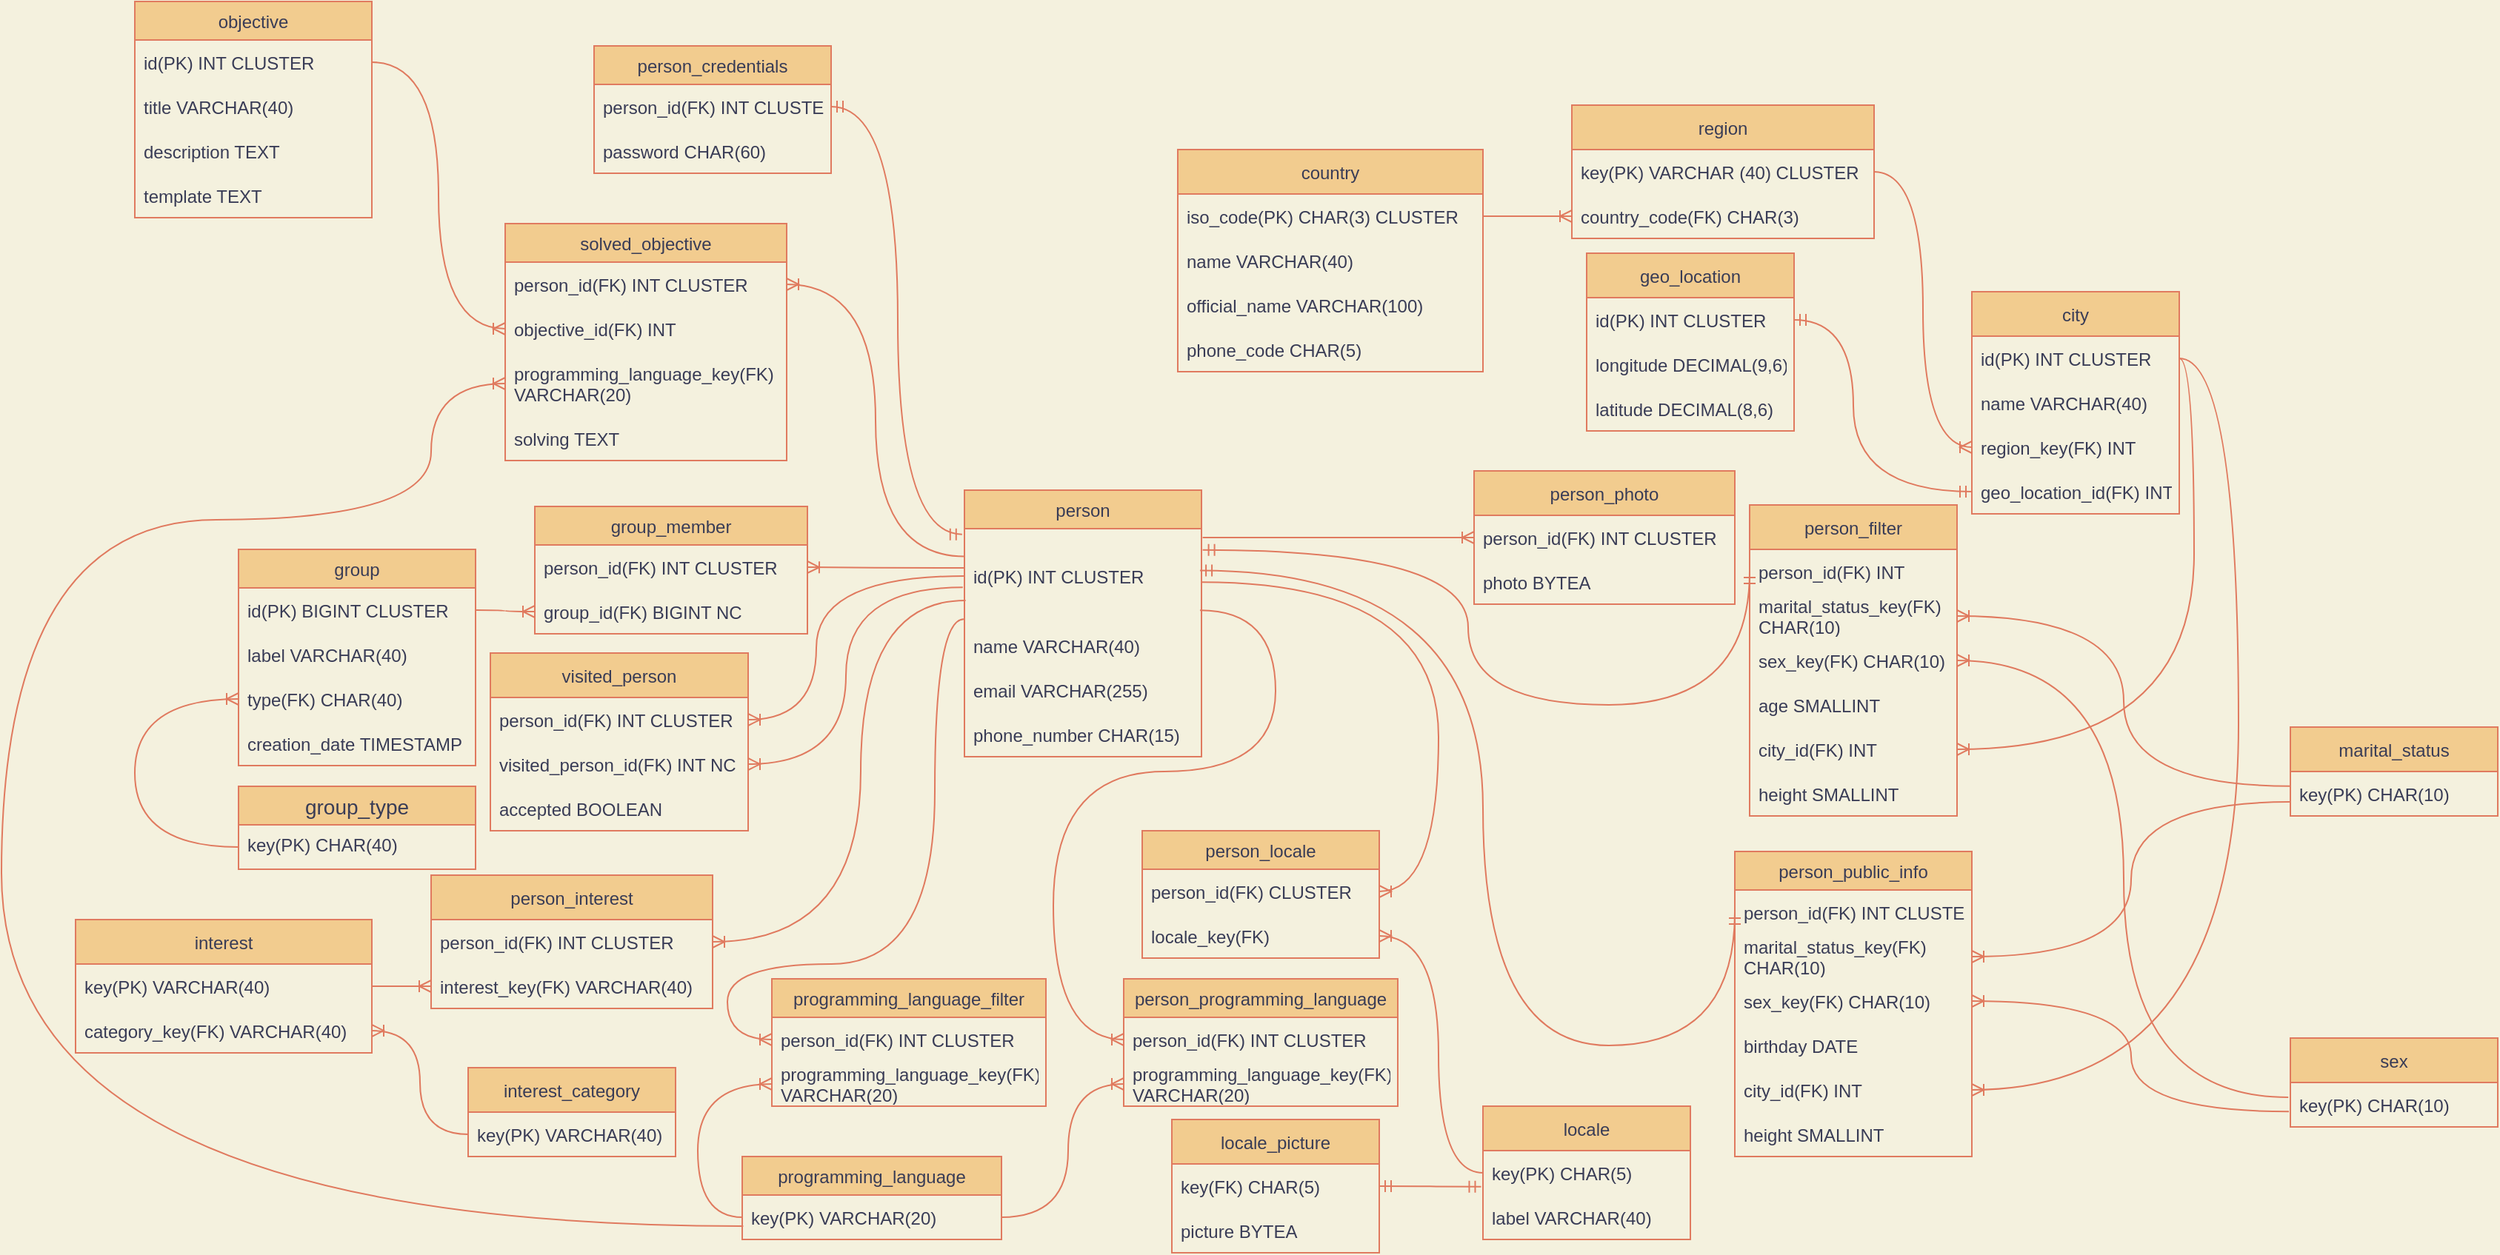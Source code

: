 <mxfile version="17.2.1" type="device"><diagram id="R2lEEEUBdFMjLlhIrx00" name="CodeMeet"><mxGraphModel dx="1420" dy="721" grid="1" gridSize="10" guides="1" tooltips="1" connect="1" arrows="1" fold="1" page="1" pageScale="1" pageWidth="850" pageHeight="1100" background="#F4F1DE" math="0" shadow="0" extFonts="Permanent Marker^https://fonts.googleapis.com/css?family=Permanent+Marker"><root><mxCell id="0"/><mxCell id="1" parent="0"/><mxCell id="4xh7_EohlMLO6EY-AFr1-23" value="person" style="swimlane;fontStyle=0;childLayout=stackLayout;horizontal=1;startSize=26;horizontalStack=0;resizeParent=1;resizeParentMax=0;resizeLast=0;collapsible=1;marginBottom=0;align=center;fontSize=12;shadow=0;fillColor=#F2CC8F;strokeColor=#E07A5F;fontColor=#393C56;verticalAlign=middle;" parent="1" vertex="1"><mxGeometry x="656" y="390" width="160" height="180" as="geometry"><mxRectangle x="530" y="390" width="70" height="26" as="alternateBounds"/></mxGeometry></mxCell><mxCell id="4xh7_EohlMLO6EY-AFr1-24" value="id(PK) INT CLUSTER" style="text;strokeColor=none;fillColor=none;spacingLeft=4;spacingRight=4;overflow=hidden;rotatable=0;points=[[0,0.5],[1,0.5]];portConstraint=eastwest;fontSize=12;shadow=0;fontColor=#393C56;verticalAlign=middle;align=left;" parent="4xh7_EohlMLO6EY-AFr1-23" vertex="1"><mxGeometry y="26" width="160" height="64" as="geometry"/></mxCell><mxCell id="4xh7_EohlMLO6EY-AFr1-25" value="name VARCHAR(40)" style="text;strokeColor=none;fillColor=none;spacingLeft=4;spacingRight=4;overflow=hidden;rotatable=0;points=[[0,0.5],[1,0.5]];portConstraint=eastwest;fontSize=12;shadow=0;fontColor=#393C56;verticalAlign=middle;align=left;" parent="4xh7_EohlMLO6EY-AFr1-23" vertex="1"><mxGeometry y="90" width="160" height="30" as="geometry"/></mxCell><mxCell id="4xh7_EohlMLO6EY-AFr1-26" value="email VARCHAR(255)" style="text;strokeColor=none;fillColor=none;spacingLeft=4;spacingRight=4;overflow=hidden;rotatable=0;points=[[0,0.5],[1,0.5]];portConstraint=eastwest;fontSize=12;shadow=0;fontColor=#393C56;verticalAlign=middle;align=left;" parent="4xh7_EohlMLO6EY-AFr1-23" vertex="1"><mxGeometry y="120" width="160" height="30" as="geometry"/></mxCell><mxCell id="ka1v4h3MFVgCE53smE56-1" value="phone_number CHAR(15)" style="text;strokeColor=none;fillColor=none;spacingLeft=4;spacingRight=4;overflow=hidden;rotatable=0;points=[[0,0.5],[1,0.5]];portConstraint=eastwest;fontSize=12;shadow=0;fontColor=#393C56;verticalAlign=middle;align=left;" parent="4xh7_EohlMLO6EY-AFr1-23" vertex="1"><mxGeometry y="150" width="160" height="30" as="geometry"/></mxCell><mxCell id="4xh7_EohlMLO6EY-AFr1-28" value="person_credentials" style="swimlane;fontStyle=0;childLayout=stackLayout;horizontal=1;startSize=26;horizontalStack=0;resizeParent=1;resizeParentMax=0;resizeLast=0;collapsible=1;marginBottom=0;align=center;fontSize=12;shadow=0;fillColor=#F2CC8F;strokeColor=#E07A5F;fontColor=#393C56;verticalAlign=middle;" parent="1" vertex="1"><mxGeometry x="406" y="90" width="160" height="86" as="geometry"/></mxCell><mxCell id="4xh7_EohlMLO6EY-AFr1-29" value="person_id(FK) INT CLUSTER" style="text;strokeColor=none;fillColor=none;spacingLeft=4;spacingRight=4;overflow=hidden;rotatable=0;points=[[0,0.5],[1,0.5]];portConstraint=eastwest;fontSize=12;shadow=0;fontColor=#393C56;verticalAlign=middle;align=left;" parent="4xh7_EohlMLO6EY-AFr1-28" vertex="1"><mxGeometry y="26" width="160" height="30" as="geometry"/></mxCell><mxCell id="4xh7_EohlMLO6EY-AFr1-31" value="password CHAR(60)" style="text;strokeColor=none;fillColor=none;spacingLeft=4;spacingRight=4;overflow=hidden;rotatable=0;points=[[0,0.5],[1,0.5]];portConstraint=eastwest;fontSize=12;shadow=0;fontColor=#393C56;verticalAlign=middle;align=left;" parent="4xh7_EohlMLO6EY-AFr1-28" vertex="1"><mxGeometry y="56" width="160" height="30" as="geometry"/></mxCell><mxCell id="4xh7_EohlMLO6EY-AFr1-32" value="person_public_info" style="swimlane;fontStyle=0;childLayout=stackLayout;horizontal=1;startSize=26;horizontalStack=0;resizeParent=1;resizeParentMax=0;resizeLast=0;collapsible=1;marginBottom=0;align=center;fontSize=12;shadow=0;fillColor=#F2CC8F;strokeColor=#E07A5F;fontColor=#393C56;verticalAlign=middle;" parent="1" vertex="1"><mxGeometry x="1176" y="634" width="160" height="206" as="geometry"/></mxCell><mxCell id="4xh7_EohlMLO6EY-AFr1-34" value="person_id(FK) INT CLUSTER" style="text;strokeColor=none;fillColor=none;spacingLeft=4;spacingRight=4;overflow=hidden;rotatable=0;points=[[0,0.5],[1,0.5]];portConstraint=eastwest;fontSize=12;shadow=0;fontColor=#393C56;verticalAlign=middle;align=left;" parent="4xh7_EohlMLO6EY-AFr1-32" vertex="1"><mxGeometry y="26" width="160" height="30" as="geometry"/></mxCell><mxCell id="n6MOMRmxAub1o_rvq133-51" value="marital_status_key(FK) &#10;CHAR(10)" style="text;strokeColor=none;fillColor=none;align=left;verticalAlign=middle;spacingLeft=4;spacingRight=4;overflow=hidden;points=[[0,0.5],[1,0.5]];portConstraint=eastwest;rotatable=0;fontColor=#393C56;" parent="4xh7_EohlMLO6EY-AFr1-32" vertex="1"><mxGeometry y="56" width="160" height="30" as="geometry"/></mxCell><mxCell id="n6MOMRmxAub1o_rvq133-48" value="sex_key(FK) CHAR(10)" style="text;strokeColor=none;fillColor=none;align=left;verticalAlign=middle;spacingLeft=4;spacingRight=4;overflow=hidden;points=[[0,0.5],[1,0.5]];portConstraint=eastwest;rotatable=0;fontColor=#393C56;" parent="4xh7_EohlMLO6EY-AFr1-32" vertex="1"><mxGeometry y="86" width="160" height="30" as="geometry"/></mxCell><mxCell id="n6MOMRmxAub1o_rvq133-47" value="birthday DATE" style="text;strokeColor=none;fillColor=none;align=left;verticalAlign=middle;spacingLeft=4;spacingRight=4;overflow=hidden;points=[[0,0.5],[1,0.5]];portConstraint=eastwest;rotatable=0;fontColor=#393C56;" parent="4xh7_EohlMLO6EY-AFr1-32" vertex="1"><mxGeometry y="116" width="160" height="30" as="geometry"/></mxCell><mxCell id="4xh7_EohlMLO6EY-AFr1-35" value="city_id(FK) INT" style="text;strokeColor=none;fillColor=none;spacingLeft=4;spacingRight=4;overflow=hidden;rotatable=0;points=[[0,0.5],[1,0.5]];portConstraint=eastwest;fontSize=12;shadow=0;fontColor=#393C56;verticalAlign=middle;align=left;" parent="4xh7_EohlMLO6EY-AFr1-32" vertex="1"><mxGeometry y="146" width="160" height="30" as="geometry"/></mxCell><mxCell id="n6MOMRmxAub1o_rvq133-49" value="height SMALLINT" style="text;strokeColor=none;fillColor=none;align=left;verticalAlign=middle;spacingLeft=4;spacingRight=4;overflow=hidden;points=[[0,0.5],[1,0.5]];portConstraint=eastwest;rotatable=0;fontColor=#393C56;" parent="4xh7_EohlMLO6EY-AFr1-32" vertex="1"><mxGeometry y="176" width="160" height="30" as="geometry"/></mxCell><mxCell id="4xh7_EohlMLO6EY-AFr1-36" value="objective" style="swimlane;fontStyle=0;childLayout=stackLayout;horizontal=1;startSize=26;horizontalStack=0;resizeParent=1;resizeParentMax=0;resizeLast=0;collapsible=1;marginBottom=0;align=center;fontSize=12;shadow=0;fillColor=#F2CC8F;strokeColor=#E07A5F;fontColor=#393C56;verticalAlign=middle;" parent="1" vertex="1"><mxGeometry x="96" y="60" width="160" height="146" as="geometry"/></mxCell><mxCell id="4xh7_EohlMLO6EY-AFr1-37" value="id(PK) INT CLUSTER" style="text;strokeColor=none;fillColor=none;spacingLeft=4;spacingRight=4;overflow=hidden;rotatable=0;points=[[0,0.5],[1,0.5]];portConstraint=eastwest;fontSize=12;shadow=0;fontColor=#393C56;verticalAlign=middle;align=left;" parent="4xh7_EohlMLO6EY-AFr1-36" vertex="1"><mxGeometry y="26" width="160" height="30" as="geometry"/></mxCell><mxCell id="4xh7_EohlMLO6EY-AFr1-44" value="title VARCHAR(40) " style="text;strokeColor=none;fillColor=none;spacingLeft=4;spacingRight=4;overflow=hidden;rotatable=0;points=[[0,0.5],[1,0.5]];portConstraint=eastwest;fontSize=12;shadow=0;fontColor=#393C56;verticalAlign=middle;align=left;" parent="4xh7_EohlMLO6EY-AFr1-36" vertex="1"><mxGeometry y="56" width="160" height="30" as="geometry"/></mxCell><mxCell id="4xh7_EohlMLO6EY-AFr1-38" value="description TEXT" style="text;strokeColor=none;fillColor=none;spacingLeft=4;spacingRight=4;overflow=hidden;rotatable=0;points=[[0,0.5],[1,0.5]];portConstraint=eastwest;fontSize=12;shadow=0;fontColor=#393C56;verticalAlign=middle;align=left;" parent="4xh7_EohlMLO6EY-AFr1-36" vertex="1"><mxGeometry y="86" width="160" height="30" as="geometry"/></mxCell><mxCell id="4xh7_EohlMLO6EY-AFr1-39" value="template TEXT" style="text;strokeColor=none;fillColor=none;spacingLeft=4;spacingRight=4;overflow=hidden;rotatable=0;points=[[0,0.5],[1,0.5]];portConstraint=eastwest;fontSize=12;shadow=0;fontColor=#393C56;verticalAlign=middle;align=left;" parent="4xh7_EohlMLO6EY-AFr1-36" vertex="1"><mxGeometry y="116" width="160" height="30" as="geometry"/></mxCell><mxCell id="4xh7_EohlMLO6EY-AFr1-40" value="solved_objective" style="swimlane;fontStyle=0;childLayout=stackLayout;horizontal=1;startSize=26;horizontalStack=0;resizeParent=1;resizeParentMax=0;resizeLast=0;collapsible=1;marginBottom=0;align=center;fontSize=12;shadow=0;fillColor=#F2CC8F;strokeColor=#E07A5F;fontColor=#393C56;verticalAlign=middle;" parent="1" vertex="1"><mxGeometry x="346" y="210" width="190" height="160" as="geometry"/></mxCell><mxCell id="4xh7_EohlMLO6EY-AFr1-41" value="person_id(FK) INT CLUSTER" style="text;strokeColor=none;fillColor=none;spacingLeft=4;spacingRight=4;overflow=hidden;rotatable=0;points=[[0,0.5],[1,0.5]];portConstraint=eastwest;fontSize=12;shadow=0;fontColor=#393C56;verticalAlign=middle;align=left;" parent="4xh7_EohlMLO6EY-AFr1-40" vertex="1"><mxGeometry y="26" width="190" height="30" as="geometry"/></mxCell><mxCell id="4xh7_EohlMLO6EY-AFr1-42" value="objective_id(FK) INT" style="text;strokeColor=none;fillColor=none;spacingLeft=4;spacingRight=4;overflow=hidden;rotatable=0;points=[[0,0.5],[1,0.5]];portConstraint=eastwest;fontSize=12;shadow=0;fontColor=#393C56;verticalAlign=middle;align=left;" parent="4xh7_EohlMLO6EY-AFr1-40" vertex="1"><mxGeometry y="56" width="190" height="30" as="geometry"/></mxCell><mxCell id="4xh7_EohlMLO6EY-AFr1-43" value="programming_language_key(FK) &#10;VARCHAR(20)" style="text;strokeColor=none;fillColor=none;spacingLeft=4;spacingRight=4;overflow=hidden;rotatable=0;points=[[0,0.5],[1,0.5]];portConstraint=eastwest;fontSize=12;shadow=0;fontColor=#393C56;verticalAlign=middle;align=left;" parent="4xh7_EohlMLO6EY-AFr1-40" vertex="1"><mxGeometry y="86" width="190" height="44" as="geometry"/></mxCell><mxCell id="QQQS9fy-rB0S4FQf3RcT-17" value="solving TEXT" style="text;strokeColor=none;fillColor=none;spacingLeft=4;spacingRight=4;overflow=hidden;rotatable=0;points=[[0,0.5],[1,0.5]];portConstraint=eastwest;fontSize=12;shadow=0;fontColor=#393C56;verticalAlign=middle;align=left;" parent="4xh7_EohlMLO6EY-AFr1-40" vertex="1"><mxGeometry y="130" width="190" height="30" as="geometry"/></mxCell><mxCell id="4xh7_EohlMLO6EY-AFr1-45" value="group" style="swimlane;fontStyle=0;childLayout=stackLayout;horizontal=1;startSize=26;horizontalStack=0;resizeParent=1;resizeParentMax=0;resizeLast=0;collapsible=1;marginBottom=0;align=center;fontSize=12;rounded=0;sketch=0;fontColor=#393C56;strokeColor=#E07A5F;fillColor=#F2CC8F;verticalAlign=middle;" parent="1" vertex="1"><mxGeometry x="166" y="430" width="160" height="146" as="geometry"/></mxCell><mxCell id="4xh7_EohlMLO6EY-AFr1-46" value="id(PK) BIGINT CLUSTER" style="text;strokeColor=none;fillColor=none;spacingLeft=4;spacingRight=4;overflow=hidden;rotatable=0;points=[[0,0.5],[1,0.5]];portConstraint=eastwest;fontSize=12;rounded=0;sketch=0;fontColor=#393C56;verticalAlign=middle;align=left;" parent="4xh7_EohlMLO6EY-AFr1-45" vertex="1"><mxGeometry y="26" width="160" height="30" as="geometry"/></mxCell><mxCell id="4xh7_EohlMLO6EY-AFr1-47" value="label VARCHAR(40)" style="text;strokeColor=none;fillColor=none;spacingLeft=4;spacingRight=4;overflow=hidden;rotatable=0;points=[[0,0.5],[1,0.5]];portConstraint=eastwest;fontSize=12;rounded=0;sketch=0;fontColor=#393C56;verticalAlign=middle;align=left;" parent="4xh7_EohlMLO6EY-AFr1-45" vertex="1"><mxGeometry y="56" width="160" height="30" as="geometry"/></mxCell><mxCell id="4xh7_EohlMLO6EY-AFr1-48" value="type(FK) CHAR(40)" style="text;strokeColor=none;fillColor=none;spacingLeft=4;spacingRight=4;overflow=hidden;rotatable=0;points=[[0,0.5],[1,0.5]];portConstraint=eastwest;fontSize=12;rounded=0;sketch=0;fontColor=#393C56;verticalAlign=middle;align=left;" parent="4xh7_EohlMLO6EY-AFr1-45" vertex="1"><mxGeometry y="86" width="160" height="30" as="geometry"/></mxCell><mxCell id="4xh7_EohlMLO6EY-AFr1-53" value="creation_date TIMESTAMP" style="text;strokeColor=none;fillColor=none;spacingLeft=4;spacingRight=4;overflow=hidden;rotatable=0;points=[[0,0.5],[1,0.5]];portConstraint=eastwest;fontSize=12;rounded=0;sketch=0;fontColor=#393C56;verticalAlign=middle;align=left;" parent="4xh7_EohlMLO6EY-AFr1-45" vertex="1"><mxGeometry y="116" width="160" height="30" as="geometry"/></mxCell><mxCell id="4xh7_EohlMLO6EY-AFr1-49" value="group_member" style="swimlane;fontStyle=0;childLayout=stackLayout;horizontal=1;startSize=26;horizontalStack=0;resizeParent=1;resizeParentMax=0;resizeLast=0;collapsible=1;marginBottom=0;align=center;fontSize=12;rounded=0;sketch=0;fontColor=#393C56;strokeColor=#E07A5F;fillColor=#F2CC8F;verticalAlign=middle;" parent="1" vertex="1"><mxGeometry x="366" y="401" width="184" height="86" as="geometry"><mxRectangle x="240" y="420" width="130" height="26" as="alternateBounds"/></mxGeometry></mxCell><mxCell id="4xh7_EohlMLO6EY-AFr1-50" value="person_id(FK) INT CLUSTER" style="text;strokeColor=none;fillColor=none;spacingLeft=4;spacingRight=4;overflow=hidden;rotatable=0;points=[[0,0.5],[1,0.5]];portConstraint=eastwest;fontSize=12;rounded=0;sketch=0;fontColor=#393C56;verticalAlign=middle;align=left;" parent="4xh7_EohlMLO6EY-AFr1-49" vertex="1"><mxGeometry y="26" width="184" height="30" as="geometry"/></mxCell><mxCell id="4xh7_EohlMLO6EY-AFr1-51" value="group_id(FK) BIGINT NC" style="text;strokeColor=none;fillColor=none;spacingLeft=4;spacingRight=4;overflow=hidden;rotatable=0;points=[[0,0.5],[1,0.5]];portConstraint=eastwest;fontSize=12;rounded=0;sketch=0;fontColor=#393C56;verticalAlign=middle;align=left;" parent="4xh7_EohlMLO6EY-AFr1-49" vertex="1"><mxGeometry y="56" width="184" height="30" as="geometry"/></mxCell><mxCell id="BiQTXuHnsPRAgEIChj7D-1" value="locale" style="swimlane;fontStyle=0;childLayout=stackLayout;horizontal=1;startSize=30;horizontalStack=0;resizeParent=1;resizeParentMax=0;resizeLast=0;collapsible=1;marginBottom=0;fillColor=#F2CC8F;strokeColor=#E07A5F;fontColor=#393C56;fontSize=12;verticalAlign=middle;align=center;" parent="1" vertex="1"><mxGeometry x="1006" y="806" width="140" height="90" as="geometry"/></mxCell><mxCell id="BiQTXuHnsPRAgEIChj7D-2" value="key(PK) CHAR(5)" style="text;strokeColor=none;fillColor=none;align=left;verticalAlign=middle;spacingLeft=4;spacingRight=4;overflow=hidden;points=[[0,0.5],[1,0.5]];portConstraint=eastwest;rotatable=0;fontColor=#393C56;fontSize=12;" parent="BiQTXuHnsPRAgEIChj7D-1" vertex="1"><mxGeometry y="30" width="140" height="30" as="geometry"/></mxCell><mxCell id="BiQTXuHnsPRAgEIChj7D-3" value="label VARCHAR(40)" style="text;strokeColor=none;fillColor=none;align=left;verticalAlign=middle;spacingLeft=4;spacingRight=4;overflow=hidden;points=[[0,0.5],[1,0.5]];portConstraint=eastwest;rotatable=0;fontColor=#393C56;fontSize=12;" parent="BiQTXuHnsPRAgEIChj7D-1" vertex="1"><mxGeometry y="60" width="140" height="30" as="geometry"/></mxCell><mxCell id="cmLk40WJiQjU1H5bzU73-1" value="country" style="swimlane;fontStyle=0;childLayout=stackLayout;horizontal=1;startSize=30;horizontalStack=0;resizeParent=1;resizeParentMax=0;resizeLast=0;collapsible=1;marginBottom=0;fillColor=#F2CC8F;strokeColor=#E07A5F;fontColor=#393C56;verticalAlign=middle;align=center;" parent="1" vertex="1"><mxGeometry x="800" y="160" width="206" height="150" as="geometry"/></mxCell><mxCell id="cmLk40WJiQjU1H5bzU73-2" value="iso_code(PK) CHAR(3) CLUSTER" style="text;strokeColor=none;fillColor=none;align=left;verticalAlign=middle;spacingLeft=4;spacingRight=4;overflow=hidden;points=[[0,0.5],[1,0.5]];portConstraint=eastwest;rotatable=0;fontColor=#393C56;" parent="cmLk40WJiQjU1H5bzU73-1" vertex="1"><mxGeometry y="30" width="206" height="30" as="geometry"/></mxCell><mxCell id="cmLk40WJiQjU1H5bzU73-3" value="name VARCHAR(40)" style="text;strokeColor=none;fillColor=none;align=left;verticalAlign=middle;spacingLeft=4;spacingRight=4;overflow=hidden;points=[[0,0.5],[1,0.5]];portConstraint=eastwest;rotatable=0;fontColor=#393C56;" parent="cmLk40WJiQjU1H5bzU73-1" vertex="1"><mxGeometry y="60" width="206" height="30" as="geometry"/></mxCell><mxCell id="cmLk40WJiQjU1H5bzU73-4" value="official_name VARCHAR(100)" style="text;strokeColor=none;fillColor=none;align=left;verticalAlign=middle;spacingLeft=4;spacingRight=4;overflow=hidden;points=[[0,0.5],[1,0.5]];portConstraint=eastwest;rotatable=0;fontColor=#393C56;" parent="cmLk40WJiQjU1H5bzU73-1" vertex="1"><mxGeometry y="90" width="206" height="30" as="geometry"/></mxCell><mxCell id="cmLk40WJiQjU1H5bzU73-7" value="phone_code CHAR(5)" style="text;strokeColor=none;fillColor=none;align=left;verticalAlign=middle;spacingLeft=4;spacingRight=4;overflow=hidden;points=[[0,0.5],[1,0.5]];portConstraint=eastwest;rotatable=0;rounded=0;sketch=0;fontColor=#393C56;" parent="cmLk40WJiQjU1H5bzU73-1" vertex="1"><mxGeometry y="120" width="206" height="30" as="geometry"/></mxCell><mxCell id="cmLk40WJiQjU1H5bzU73-9" value="city" style="swimlane;fontStyle=0;childLayout=stackLayout;horizontal=1;startSize=30;horizontalStack=0;resizeParent=1;resizeParentMax=0;resizeLast=0;collapsible=1;marginBottom=0;rounded=0;sketch=0;fontColor=#393C56;strokeColor=#E07A5F;fillColor=#F2CC8F;verticalAlign=middle;align=center;" parent="1" vertex="1"><mxGeometry x="1336" y="256" width="140" height="150" as="geometry"/></mxCell><mxCell id="cmLk40WJiQjU1H5bzU73-10" value="id(PK) INT CLUSTER" style="text;strokeColor=none;fillColor=none;align=left;verticalAlign=middle;spacingLeft=4;spacingRight=4;overflow=hidden;points=[[0,0.5],[1,0.5]];portConstraint=eastwest;rotatable=0;rounded=0;sketch=0;fontColor=#393C56;" parent="cmLk40WJiQjU1H5bzU73-9" vertex="1"><mxGeometry y="30" width="140" height="30" as="geometry"/></mxCell><mxCell id="cmLk40WJiQjU1H5bzU73-11" value="name VARCHAR(40)" style="text;strokeColor=none;fillColor=none;align=left;verticalAlign=middle;spacingLeft=4;spacingRight=4;overflow=hidden;points=[[0,0.5],[1,0.5]];portConstraint=eastwest;rotatable=0;rounded=0;sketch=0;fontColor=#393C56;" parent="cmLk40WJiQjU1H5bzU73-9" vertex="1"><mxGeometry y="60" width="140" height="30" as="geometry"/></mxCell><mxCell id="cmLk40WJiQjU1H5bzU73-12" value="region_key(FK) INT" style="text;strokeColor=none;fillColor=none;align=left;verticalAlign=middle;spacingLeft=4;spacingRight=4;overflow=hidden;points=[[0,0.5],[1,0.5]];portConstraint=eastwest;rotatable=0;rounded=0;sketch=0;fontColor=#393C56;" parent="cmLk40WJiQjU1H5bzU73-9" vertex="1"><mxGeometry y="90" width="140" height="30" as="geometry"/></mxCell><mxCell id="30Hj-o42f5D1I4hO3ERb-35" value="geo_location_id(FK) INT" style="text;strokeColor=none;fillColor=none;align=left;verticalAlign=middle;spacingLeft=4;spacingRight=4;overflow=hidden;points=[[0,0.5],[1,0.5]];portConstraint=eastwest;rotatable=0;rounded=0;sketch=0;fontColor=#393C56;" parent="cmLk40WJiQjU1H5bzU73-9" vertex="1"><mxGeometry y="120" width="140" height="30" as="geometry"/></mxCell><mxCell id="cmLk40WJiQjU1H5bzU73-13" value="geo_location" style="swimlane;fontStyle=0;childLayout=stackLayout;horizontal=1;startSize=30;horizontalStack=0;resizeParent=1;resizeParentMax=0;resizeLast=0;collapsible=1;marginBottom=0;rounded=0;sketch=0;fontColor=#393C56;strokeColor=#E07A5F;fillColor=#F2CC8F;verticalAlign=middle;align=center;" parent="1" vertex="1"><mxGeometry x="1076" y="230" width="140" height="120" as="geometry"/></mxCell><mxCell id="cmLk40WJiQjU1H5bzU73-14" value="id(PK) INT CLUSTER" style="text;strokeColor=none;fillColor=none;align=left;verticalAlign=middle;spacingLeft=4;spacingRight=4;overflow=hidden;points=[[0,0.5],[1,0.5]];portConstraint=eastwest;rotatable=0;rounded=0;sketch=0;fontColor=#393C56;" parent="cmLk40WJiQjU1H5bzU73-13" vertex="1"><mxGeometry y="30" width="140" height="30" as="geometry"/></mxCell><mxCell id="cmLk40WJiQjU1H5bzU73-15" value="longitude DECIMAL(9,6)" style="text;strokeColor=none;fillColor=none;align=left;verticalAlign=middle;spacingLeft=4;spacingRight=4;overflow=hidden;points=[[0,0.5],[1,0.5]];portConstraint=eastwest;rotatable=0;rounded=0;sketch=0;fontColor=#393C56;" parent="cmLk40WJiQjU1H5bzU73-13" vertex="1"><mxGeometry y="60" width="140" height="30" as="geometry"/></mxCell><mxCell id="30Hj-o42f5D1I4hO3ERb-34" value="latitude DECIMAL(8,6)   " style="text;strokeColor=none;fillColor=none;align=left;verticalAlign=middle;spacingLeft=4;spacingRight=4;overflow=hidden;points=[[0,0.5],[1,0.5]];portConstraint=eastwest;rotatable=0;rounded=0;sketch=0;fontColor=#393C56;" parent="cmLk40WJiQjU1H5bzU73-13" vertex="1"><mxGeometry y="90" width="140" height="30" as="geometry"/></mxCell><mxCell id="cmLk40WJiQjU1H5bzU73-17" value="region" style="swimlane;fontStyle=0;childLayout=stackLayout;horizontal=1;startSize=30;horizontalStack=0;resizeParent=1;resizeParentMax=0;resizeLast=0;collapsible=1;marginBottom=0;rounded=0;sketch=0;fontColor=#393C56;strokeColor=#E07A5F;fillColor=#F2CC8F;verticalAlign=middle;align=center;" parent="1" vertex="1"><mxGeometry x="1066" y="130" width="204" height="90" as="geometry"/></mxCell><mxCell id="cmLk40WJiQjU1H5bzU73-18" value="key(PK) VARCHAR (40) CLUSTER" style="text;strokeColor=none;fillColor=none;align=left;verticalAlign=middle;spacingLeft=4;spacingRight=4;overflow=hidden;points=[[0,0.5],[1,0.5]];portConstraint=eastwest;rotatable=0;rounded=0;sketch=0;fontColor=#393C56;" parent="cmLk40WJiQjU1H5bzU73-17" vertex="1"><mxGeometry y="30" width="204" height="30" as="geometry"/></mxCell><mxCell id="cmLk40WJiQjU1H5bzU73-19" value="country_code(FK) CHAR(3)" style="text;strokeColor=none;fillColor=none;align=left;verticalAlign=middle;spacingLeft=4;spacingRight=4;overflow=hidden;points=[[0,0.5],[1,0.5]];portConstraint=eastwest;rotatable=0;rounded=0;sketch=0;fontColor=#393C56;" parent="cmLk40WJiQjU1H5bzU73-17" vertex="1"><mxGeometry y="60" width="204" height="30" as="geometry"/></mxCell><mxCell id="n6MOMRmxAub1o_rvq133-1" value="person_filter" style="swimlane;fontStyle=0;childLayout=stackLayout;horizontal=1;startSize=30;horizontalStack=0;resizeParent=1;resizeParentMax=0;resizeLast=0;collapsible=1;marginBottom=0;fillColor=#F2CC8F;strokeColor=#E07A5F;fontColor=#393C56;verticalAlign=middle;align=center;" parent="1" vertex="1"><mxGeometry x="1186" y="400" width="140" height="210" as="geometry"/></mxCell><mxCell id="n6MOMRmxAub1o_rvq133-2" value="person_id(FK) INT" style="text;strokeColor=none;fillColor=none;align=left;verticalAlign=middle;spacingLeft=4;spacingRight=4;overflow=hidden;points=[[0,0.5],[1,0.5]];portConstraint=eastwest;rotatable=0;fontColor=#393C56;" parent="n6MOMRmxAub1o_rvq133-1" vertex="1"><mxGeometry y="30" width="140" height="30" as="geometry"/></mxCell><mxCell id="n6MOMRmxAub1o_rvq133-10" value="marital_status_key(FK)&#10;CHAR(10)" style="text;strokeColor=none;fillColor=none;align=left;verticalAlign=middle;spacingLeft=4;spacingRight=4;overflow=hidden;points=[[0,0.5],[1,0.5]];portConstraint=eastwest;rotatable=0;fontColor=#393C56;" parent="n6MOMRmxAub1o_rvq133-1" vertex="1"><mxGeometry y="60" width="140" height="30" as="geometry"/></mxCell><mxCell id="n6MOMRmxAub1o_rvq133-4" value="sex_key(FK) CHAR(10)" style="text;strokeColor=none;fillColor=none;align=left;verticalAlign=middle;spacingLeft=4;spacingRight=4;overflow=hidden;points=[[0,0.5],[1,0.5]];portConstraint=eastwest;rotatable=0;fontColor=#393C56;" parent="n6MOMRmxAub1o_rvq133-1" vertex="1"><mxGeometry y="90" width="140" height="30" as="geometry"/></mxCell><mxCell id="n6MOMRmxAub1o_rvq133-19" value="age SMALLINT" style="text;strokeColor=none;fillColor=none;align=left;verticalAlign=middle;spacingLeft=4;spacingRight=4;overflow=hidden;points=[[0,0.5],[1,0.5]];portConstraint=eastwest;rotatable=0;fontColor=#393C56;" parent="n6MOMRmxAub1o_rvq133-1" vertex="1"><mxGeometry y="120" width="140" height="30" as="geometry"/></mxCell><mxCell id="n6MOMRmxAub1o_rvq133-3" value="city_id(FK) INT" style="text;strokeColor=none;fillColor=none;align=left;verticalAlign=middle;spacingLeft=4;spacingRight=4;overflow=hidden;points=[[0,0.5],[1,0.5]];portConstraint=eastwest;rotatable=0;fontColor=#393C56;" parent="n6MOMRmxAub1o_rvq133-1" vertex="1"><mxGeometry y="150" width="140" height="30" as="geometry"/></mxCell><mxCell id="n6MOMRmxAub1o_rvq133-5" value="height SMALLINT" style="text;strokeColor=none;fillColor=none;align=left;verticalAlign=middle;spacingLeft=4;spacingRight=4;overflow=hidden;points=[[0,0.5],[1,0.5]];portConstraint=eastwest;rotatable=0;fontColor=#393C56;" parent="n6MOMRmxAub1o_rvq133-1" vertex="1"><mxGeometry y="180" width="140" height="30" as="geometry"/></mxCell><mxCell id="n6MOMRmxAub1o_rvq133-15" value="marital_status" style="swimlane;fontStyle=0;childLayout=stackLayout;horizontal=1;startSize=30;horizontalStack=0;resizeParent=1;resizeParentMax=0;resizeLast=0;collapsible=1;marginBottom=0;rounded=0;sketch=0;fontColor=#393C56;strokeColor=#E07A5F;fillColor=#F2CC8F;verticalAlign=middle;align=center;" parent="1" vertex="1"><mxGeometry x="1551" y="550" width="140" height="60" as="geometry"/></mxCell><mxCell id="n6MOMRmxAub1o_rvq133-16" value="key(PK) CHAR(10)" style="text;strokeColor=none;fillColor=none;align=left;verticalAlign=middle;spacingLeft=4;spacingRight=4;overflow=hidden;points=[[0,0.5],[1,0.5]];portConstraint=eastwest;rotatable=0;rounded=0;sketch=0;fontColor=#393C56;" parent="n6MOMRmxAub1o_rvq133-15" vertex="1"><mxGeometry y="30" width="140" height="30" as="geometry"/></mxCell><mxCell id="n6MOMRmxAub1o_rvq133-21" value="sex" style="swimlane;fontStyle=0;childLayout=stackLayout;horizontal=1;startSize=30;horizontalStack=0;resizeParent=1;resizeParentMax=0;resizeLast=0;collapsible=1;marginBottom=0;rounded=0;sketch=0;fontColor=#393C56;strokeColor=#E07A5F;fillColor=#F2CC8F;verticalAlign=middle;align=center;" parent="1" vertex="1"><mxGeometry x="1551" y="760" width="140" height="60" as="geometry"/></mxCell><mxCell id="n6MOMRmxAub1o_rvq133-22" value="key(PK) CHAR(10)" style="text;strokeColor=none;fillColor=none;align=left;verticalAlign=middle;spacingLeft=4;spacingRight=4;overflow=hidden;points=[[0,0.5],[1,0.5]];portConstraint=eastwest;rotatable=0;rounded=0;sketch=0;fontColor=#393C56;" parent="n6MOMRmxAub1o_rvq133-21" vertex="1"><mxGeometry y="30" width="140" height="30" as="geometry"/></mxCell><mxCell id="n6MOMRmxAub1o_rvq133-25" value="interest" style="swimlane;fontStyle=0;childLayout=stackLayout;horizontal=1;startSize=30;horizontalStack=0;resizeParent=1;resizeParentMax=0;resizeLast=0;collapsible=1;marginBottom=0;rounded=0;sketch=0;fontColor=#393C56;strokeColor=#E07A5F;fillColor=#F2CC8F;verticalAlign=middle;align=center;" parent="1" vertex="1"><mxGeometry x="56" y="680" width="200" height="90" as="geometry"/></mxCell><mxCell id="n6MOMRmxAub1o_rvq133-26" value="key(PK) VARCHAR(40)" style="text;strokeColor=none;fillColor=none;align=left;verticalAlign=middle;spacingLeft=4;spacingRight=4;overflow=hidden;points=[[0,0.5],[1,0.5]];portConstraint=eastwest;rotatable=0;rounded=0;sketch=0;fontColor=#393C56;" parent="n6MOMRmxAub1o_rvq133-25" vertex="1"><mxGeometry y="30" width="200" height="30" as="geometry"/></mxCell><mxCell id="n6MOMRmxAub1o_rvq133-28" value="category_key(FK) VARCHAR(40)" style="text;strokeColor=none;fillColor=none;align=left;verticalAlign=middle;spacingLeft=4;spacingRight=4;overflow=hidden;points=[[0,0.5],[1,0.5]];portConstraint=eastwest;rotatable=0;rounded=0;sketch=0;fontColor=#393C56;" parent="n6MOMRmxAub1o_rvq133-25" vertex="1"><mxGeometry y="60" width="200" height="30" as="geometry"/></mxCell><mxCell id="n6MOMRmxAub1o_rvq133-29" value="interest_category" style="swimlane;fontStyle=0;childLayout=stackLayout;horizontal=1;startSize=30;horizontalStack=0;resizeParent=1;resizeParentMax=0;resizeLast=0;collapsible=1;marginBottom=0;rounded=0;sketch=0;fontColor=#393C56;strokeColor=#E07A5F;fillColor=#F2CC8F;verticalAlign=middle;align=center;" parent="1" vertex="1"><mxGeometry x="321" y="780" width="140" height="60" as="geometry"/></mxCell><mxCell id="n6MOMRmxAub1o_rvq133-30" value="key(PK) VARCHAR(40)" style="text;strokeColor=none;fillColor=none;align=left;verticalAlign=middle;spacingLeft=4;spacingRight=4;overflow=hidden;points=[[0,0.5],[1,0.5]];portConstraint=eastwest;rotatable=0;rounded=0;sketch=0;fontColor=#393C56;" parent="n6MOMRmxAub1o_rvq133-29" vertex="1"><mxGeometry y="30" width="140" height="30" as="geometry"/></mxCell><mxCell id="n6MOMRmxAub1o_rvq133-33" value="person_interest" style="swimlane;fontStyle=0;childLayout=stackLayout;horizontal=1;startSize=30;horizontalStack=0;resizeParent=1;resizeParentMax=0;resizeLast=0;collapsible=1;marginBottom=0;rounded=0;sketch=0;fontColor=#393C56;strokeColor=#E07A5F;fillColor=#F2CC8F;verticalAlign=middle;align=center;" parent="1" vertex="1"><mxGeometry x="296" y="650" width="190" height="90" as="geometry"/></mxCell><mxCell id="n6MOMRmxAub1o_rvq133-34" value="person_id(FK) INT CLUSTER" style="text;strokeColor=none;fillColor=none;align=left;verticalAlign=middle;spacingLeft=4;spacingRight=4;overflow=hidden;points=[[0,0.5],[1,0.5]];portConstraint=eastwest;rotatable=0;rounded=0;sketch=0;fontColor=#393C56;" parent="n6MOMRmxAub1o_rvq133-33" vertex="1"><mxGeometry y="30" width="190" height="30" as="geometry"/></mxCell><mxCell id="n6MOMRmxAub1o_rvq133-35" value="interest_key(FK) VARCHAR(40)" style="text;strokeColor=none;fillColor=none;align=left;verticalAlign=middle;spacingLeft=4;spacingRight=4;overflow=hidden;points=[[0,0.5],[1,0.5]];portConstraint=eastwest;rotatable=0;rounded=0;sketch=0;fontColor=#393C56;" parent="n6MOMRmxAub1o_rvq133-33" vertex="1"><mxGeometry y="60" width="190" height="30" as="geometry"/></mxCell><mxCell id="n6MOMRmxAub1o_rvq133-37" value="visited_person" style="swimlane;fontStyle=0;childLayout=stackLayout;horizontal=1;startSize=30;horizontalStack=0;resizeParent=1;resizeParentMax=0;resizeLast=0;collapsible=1;marginBottom=0;rounded=0;sketch=0;fontColor=#393C56;strokeColor=#E07A5F;fillColor=#F2CC8F;verticalAlign=middle;align=center;" parent="1" vertex="1"><mxGeometry x="336" y="500" width="174" height="120" as="geometry"/></mxCell><mxCell id="n6MOMRmxAub1o_rvq133-38" value="person_id(FK) INT CLUSTER" style="text;strokeColor=none;fillColor=none;align=left;verticalAlign=middle;spacingLeft=4;spacingRight=4;overflow=hidden;points=[[0,0.5],[1,0.5]];portConstraint=eastwest;rotatable=0;rounded=0;sketch=0;fontColor=#393C56;" parent="n6MOMRmxAub1o_rvq133-37" vertex="1"><mxGeometry y="30" width="174" height="30" as="geometry"/></mxCell><mxCell id="n6MOMRmxAub1o_rvq133-39" value="visited_person_id(FK) INT NC" style="text;strokeColor=none;fillColor=none;align=left;verticalAlign=middle;spacingLeft=4;spacingRight=4;overflow=hidden;points=[[0,0.5],[1,0.5]];portConstraint=eastwest;rotatable=0;rounded=0;sketch=0;fontColor=#393C56;" parent="n6MOMRmxAub1o_rvq133-37" vertex="1"><mxGeometry y="60" width="174" height="30" as="geometry"/></mxCell><mxCell id="n6MOMRmxAub1o_rvq133-41" value="accepted BOOLEAN" style="text;strokeColor=none;fillColor=none;align=left;verticalAlign=middle;spacingLeft=4;spacingRight=4;overflow=hidden;points=[[0,0.5],[1,0.5]];portConstraint=eastwest;rotatable=0;rounded=0;sketch=0;fontColor=#393C56;" parent="n6MOMRmxAub1o_rvq133-37" vertex="1"><mxGeometry y="90" width="174" height="30" as="geometry"/></mxCell><mxCell id="n6MOMRmxAub1o_rvq133-43" value="person_photo" style="swimlane;fontStyle=0;childLayout=stackLayout;horizontal=1;startSize=30;horizontalStack=0;resizeParent=1;resizeParentMax=0;resizeLast=0;collapsible=1;marginBottom=0;rounded=0;sketch=0;fontColor=#393C56;strokeColor=#E07A5F;fillColor=#F2CC8F;verticalAlign=middle;align=center;" parent="1" vertex="1"><mxGeometry x="1000" y="377" width="176" height="90" as="geometry"/></mxCell><mxCell id="n6MOMRmxAub1o_rvq133-45" value="person_id(FK) INT CLUSTER" style="text;strokeColor=none;fillColor=none;align=left;verticalAlign=middle;spacingLeft=4;spacingRight=4;overflow=hidden;points=[[0,0.5],[1,0.5]];portConstraint=eastwest;rotatable=0;rounded=0;sketch=0;fontColor=#393C56;" parent="n6MOMRmxAub1o_rvq133-43" vertex="1"><mxGeometry y="30" width="176" height="30" as="geometry"/></mxCell><mxCell id="n6MOMRmxAub1o_rvq133-46" value="photo BYTEA" style="text;strokeColor=none;fillColor=none;align=left;verticalAlign=middle;spacingLeft=4;spacingRight=4;overflow=hidden;points=[[0,0.5],[1,0.5]];portConstraint=eastwest;rotatable=0;rounded=0;sketch=0;fontColor=#393C56;" parent="n6MOMRmxAub1o_rvq133-43" vertex="1"><mxGeometry y="60" width="176" height="30" as="geometry"/></mxCell><mxCell id="30Hj-o42f5D1I4hO3ERb-2" value="" style="fontSize=12;html=1;endArrow=ERmandOne;startArrow=ERmandOne;rounded=0;entryX=-0.01;entryY=0.06;entryDx=0;entryDy=0;exitX=1;exitY=0.5;exitDx=0;exitDy=0;labelBackgroundColor=#F4F1DE;strokeColor=#E07A5F;fontColor=#393C56;entryPerimeter=0;verticalAlign=middle;align=left;edgeStyle=orthogonalEdgeStyle;curved=1;" parent="1" source="4xh7_EohlMLO6EY-AFr1-29" target="4xh7_EohlMLO6EY-AFr1-24" edge="1"><mxGeometry width="100" height="100" relative="1" as="geometry"><mxPoint x="486" y="350" as="sourcePoint"/><mxPoint x="586" y="250" as="targetPoint"/></mxGeometry></mxCell><mxCell id="30Hj-o42f5D1I4hO3ERb-5" value="" style="fontSize=12;html=1;endArrow=ERoneToMany;rounded=0;exitX=1;exitY=0.5;exitDx=0;exitDy=0;entryX=0;entryY=0.5;entryDx=0;entryDy=0;labelBackgroundColor=#F4F1DE;strokeColor=#E07A5F;fontColor=#393C56;endFill=0;verticalAlign=middle;align=left;edgeStyle=orthogonalEdgeStyle;curved=1;" parent="1" source="4xh7_EohlMLO6EY-AFr1-37" target="4xh7_EohlMLO6EY-AFr1-42" edge="1"><mxGeometry width="100" height="100" relative="1" as="geometry"><mxPoint x="486" y="310" as="sourcePoint"/><mxPoint x="586" y="210" as="targetPoint"/></mxGeometry></mxCell><mxCell id="30Hj-o42f5D1I4hO3ERb-6" value="" style="fontSize=12;html=1;endArrow=ERoneToMany;rounded=0;exitX=0;exitY=0.5;exitDx=0;exitDy=0;entryX=1;entryY=0.5;entryDx=0;entryDy=0;labelBackgroundColor=#F4F1DE;strokeColor=#E07A5F;fontColor=#393C56;verticalAlign=middle;align=left;edgeStyle=orthogonalEdgeStyle;curved=1;" parent="1" source="n6MOMRmxAub1o_rvq133-30" target="n6MOMRmxAub1o_rvq133-28" edge="1"><mxGeometry width="100" height="100" relative="1" as="geometry"><mxPoint x="486" y="810" as="sourcePoint"/><mxPoint x="586" y="710" as="targetPoint"/></mxGeometry></mxCell><mxCell id="30Hj-o42f5D1I4hO3ERb-7" value="" style="fontSize=12;html=1;endArrow=ERoneToMany;rounded=0;entryX=0;entryY=0.5;entryDx=0;entryDy=0;exitX=1;exitY=0.5;exitDx=0;exitDy=0;labelBackgroundColor=#F4F1DE;strokeColor=#E07A5F;fontColor=#393C56;verticalAlign=middle;align=left;edgeStyle=orthogonalEdgeStyle;curved=1;" parent="1" source="cmLk40WJiQjU1H5bzU73-2" target="cmLk40WJiQjU1H5bzU73-19" edge="1"><mxGeometry width="100" height="100" relative="1" as="geometry"><mxPoint x="1166" y="291" as="sourcePoint"/><mxPoint x="856" y="260" as="targetPoint"/></mxGeometry></mxCell><mxCell id="30Hj-o42f5D1I4hO3ERb-8" value="" style="fontSize=12;html=1;endArrow=ERoneToMany;rounded=0;exitX=1;exitY=0.5;exitDx=0;exitDy=0;entryX=0;entryY=0.5;entryDx=0;entryDy=0;labelBackgroundColor=#F4F1DE;strokeColor=#E07A5F;fontColor=#393C56;verticalAlign=middle;align=left;edgeStyle=orthogonalEdgeStyle;curved=1;" parent="1" source="cmLk40WJiQjU1H5bzU73-18" target="cmLk40WJiQjU1H5bzU73-12" edge="1"><mxGeometry width="100" height="100" relative="1" as="geometry"><mxPoint x="756" y="360" as="sourcePoint"/><mxPoint x="856" y="260" as="targetPoint"/></mxGeometry></mxCell><mxCell id="30Hj-o42f5D1I4hO3ERb-10" value="" style="fontSize=12;html=1;endArrow=ERoneToMany;rounded=0;entryX=1;entryY=0.5;entryDx=0;entryDy=0;exitX=1;exitY=0.5;exitDx=0;exitDy=0;noJump=0;metaEdit=0;jumpStyle=none;labelBackgroundColor=#F4F1DE;strokeColor=#E07A5F;fontColor=#393C56;verticalAlign=middle;align=left;edgeStyle=orthogonalEdgeStyle;curved=1;" parent="1" source="cmLk40WJiQjU1H5bzU73-10" target="n6MOMRmxAub1o_rvq133-3" edge="1"><mxGeometry width="100" height="100" relative="1" as="geometry"><mxPoint x="1866" y="340" as="sourcePoint"/><mxPoint x="1766" y="440" as="targetPoint"/></mxGeometry></mxCell><mxCell id="30Hj-o42f5D1I4hO3ERb-12" value="person_locale" style="swimlane;fontStyle=0;childLayout=stackLayout;horizontal=1;startSize=26;horizontalStack=0;resizeParent=1;resizeParentMax=0;resizeLast=0;collapsible=1;marginBottom=0;align=center;fontSize=12;fillColor=#F2CC8F;strokeColor=#E07A5F;fontColor=#393C56;verticalAlign=middle;" parent="1" vertex="1"><mxGeometry x="776" y="620" width="160" height="86" as="geometry"/></mxCell><mxCell id="30Hj-o42f5D1I4hO3ERb-13" value="person_id(FK) CLUSTER" style="text;strokeColor=none;fillColor=none;spacingLeft=4;spacingRight=4;overflow=hidden;rotatable=0;points=[[0,0.5],[1,0.5]];portConstraint=eastwest;fontSize=12;fontColor=#393C56;verticalAlign=middle;align=left;" parent="30Hj-o42f5D1I4hO3ERb-12" vertex="1"><mxGeometry y="26" width="160" height="30" as="geometry"/></mxCell><mxCell id="30Hj-o42f5D1I4hO3ERb-14" value="locale_key(FK)" style="text;strokeColor=none;fillColor=none;spacingLeft=4;spacingRight=4;overflow=hidden;rotatable=0;points=[[0,0.5],[1,0.5]];portConstraint=eastwest;fontSize=12;fontColor=#393C56;verticalAlign=middle;align=left;" parent="30Hj-o42f5D1I4hO3ERb-12" vertex="1"><mxGeometry y="56" width="160" height="30" as="geometry"/></mxCell><mxCell id="30Hj-o42f5D1I4hO3ERb-16" value="" style="fontSize=12;html=1;endArrow=ERoneToMany;rounded=0;sketch=0;fontColor=#393C56;strokeColor=#E07A5F;fillColor=#F2CC8F;exitX=1;exitY=0.5;exitDx=0;exitDy=0;entryX=1;entryY=0.5;entryDx=0;entryDy=0;verticalAlign=middle;align=left;edgeStyle=orthogonalEdgeStyle;curved=1;labelBackgroundColor=#F4F1DE;" parent="1" source="cmLk40WJiQjU1H5bzU73-10" target="4xh7_EohlMLO6EY-AFr1-35" edge="1"><mxGeometry width="100" height="100" relative="1" as="geometry"><mxPoint x="1176" y="500" as="sourcePoint"/><mxPoint x="1396" y="590" as="targetPoint"/><Array as="points"><mxPoint x="1516" y="301"/><mxPoint x="1516" y="795"/></Array></mxGeometry></mxCell><mxCell id="30Hj-o42f5D1I4hO3ERb-17" value="" style="fontSize=12;html=1;endArrow=ERoneToMany;rounded=0;sketch=0;fontColor=#393C56;strokeColor=#E07A5F;fillColor=#F2CC8F;exitX=1.005;exitY=0.094;exitDx=0;exitDy=0;entryX=0;entryY=0.5;entryDx=0;entryDy=0;exitPerimeter=0;verticalAlign=middle;align=left;edgeStyle=orthogonalEdgeStyle;curved=1;labelBackgroundColor=#F4F1DE;" parent="1" source="4xh7_EohlMLO6EY-AFr1-24" target="n6MOMRmxAub1o_rvq133-45" edge="1"><mxGeometry width="100" height="100" relative="1" as="geometry"><mxPoint x="566" y="390" as="sourcePoint"/><mxPoint x="666" y="290" as="targetPoint"/></mxGeometry></mxCell><mxCell id="30Hj-o42f5D1I4hO3ERb-20" value="" style="fontSize=12;html=1;endArrow=ERoneToMany;rounded=0;sketch=0;fontColor=#393C56;strokeColor=#E07A5F;fillColor=#F2CC8F;entryX=1;entryY=0.5;entryDx=0;entryDy=0;exitX=0.005;exitY=0.757;exitDx=0;exitDy=0;exitPerimeter=0;verticalAlign=middle;align=left;edgeStyle=orthogonalEdgeStyle;curved=1;labelBackgroundColor=#F4F1DE;" parent="1" source="4xh7_EohlMLO6EY-AFr1-24" target="n6MOMRmxAub1o_rvq133-34" edge="1"><mxGeometry width="100" height="100" relative="1" as="geometry"><mxPoint x="606" y="640" as="sourcePoint"/><mxPoint x="706" y="540" as="targetPoint"/><Array as="points"><mxPoint x="586" y="464"/><mxPoint x="586" y="695"/></Array></mxGeometry></mxCell><mxCell id="30Hj-o42f5D1I4hO3ERb-21" value="" style="fontSize=12;html=1;endArrow=ERoneToMany;rounded=0;sketch=0;fontColor=#393C56;strokeColor=#E07A5F;fillColor=#F2CC8F;entryX=1;entryY=0.5;entryDx=0;entryDy=0;exitX=1.001;exitY=0.564;exitDx=0;exitDy=0;exitPerimeter=0;verticalAlign=middle;align=left;edgeStyle=orthogonalEdgeStyle;curved=1;labelBackgroundColor=#F4F1DE;" parent="1" source="4xh7_EohlMLO6EY-AFr1-24" target="30Hj-o42f5D1I4hO3ERb-13" edge="1"><mxGeometry width="100" height="100" relative="1" as="geometry"><mxPoint x="606" y="640" as="sourcePoint"/><mxPoint x="706" y="540" as="targetPoint"/><Array as="points"><mxPoint x="976" y="452"/><mxPoint x="976" y="661"/></Array></mxGeometry></mxCell><mxCell id="30Hj-o42f5D1I4hO3ERb-22" value="" style="fontSize=12;html=1;endArrow=ERoneToMany;rounded=0;sketch=0;fontColor=#393C56;strokeColor=#E07A5F;fillColor=#F2CC8F;exitX=0;exitY=0.5;exitDx=0;exitDy=0;entryX=1;entryY=0.5;entryDx=0;entryDy=0;verticalAlign=middle;align=left;edgeStyle=orthogonalEdgeStyle;curved=1;labelBackgroundColor=#F4F1DE;" parent="1" source="BiQTXuHnsPRAgEIChj7D-2" target="30Hj-o42f5D1I4hO3ERb-14" edge="1"><mxGeometry width="100" height="100" relative="1" as="geometry"><mxPoint x="606" y="640" as="sourcePoint"/><mxPoint x="706" y="540" as="targetPoint"/><Array as="points"><mxPoint x="976" y="851"/><mxPoint x="976" y="691"/></Array></mxGeometry></mxCell><mxCell id="30Hj-o42f5D1I4hO3ERb-23" value="" style="fontSize=12;html=1;endArrow=ERmandOne;startArrow=ERmandOne;rounded=0;sketch=0;fontColor=#393C56;strokeColor=#E07A5F;fillColor=#F2CC8F;entryX=0;entryY=0.5;entryDx=0;entryDy=0;exitX=0.994;exitY=0.441;exitDx=0;exitDy=0;exitPerimeter=0;verticalAlign=middle;align=left;edgeStyle=orthogonalEdgeStyle;curved=1;labelBackgroundColor=#F4F1DE;" parent="1" source="4xh7_EohlMLO6EY-AFr1-24" target="4xh7_EohlMLO6EY-AFr1-34" edge="1"><mxGeometry width="100" height="100" relative="1" as="geometry"><mxPoint x="936" y="720" as="sourcePoint"/><mxPoint x="1036" y="620" as="targetPoint"/><Array as="points"><mxPoint x="1006" y="444"/><mxPoint x="1006" y="765"/></Array></mxGeometry></mxCell><mxCell id="30Hj-o42f5D1I4hO3ERb-24" value="" style="fontSize=12;html=1;endArrow=ERmandOne;startArrow=ERmandOne;rounded=0;sketch=0;fontColor=#393C56;strokeColor=#E07A5F;fillColor=#F2CC8F;entryX=0;entryY=0.5;entryDx=0;entryDy=0;verticalAlign=middle;align=left;edgeStyle=orthogonalEdgeStyle;curved=1;exitX=1.005;exitY=0.224;exitDx=0;exitDy=0;exitPerimeter=0;labelBackgroundColor=#F4F1DE;" parent="1" source="4xh7_EohlMLO6EY-AFr1-24" target="n6MOMRmxAub1o_rvq133-2" edge="1"><mxGeometry width="100" height="100" relative="1" as="geometry"><mxPoint x="936" y="720" as="sourcePoint"/><mxPoint x="1036" y="620" as="targetPoint"/><Array as="points"><mxPoint x="996" y="430"/><mxPoint x="996" y="535"/></Array></mxGeometry></mxCell><mxCell id="30Hj-o42f5D1I4hO3ERb-27" value="" style="fontSize=12;html=1;endArrow=ERoneToMany;rounded=0;sketch=0;fontColor=#393C56;strokeColor=#E07A5F;fillColor=#F2CC8F;entryX=1;entryY=0.5;entryDx=0;entryDy=0;exitX=-0.01;exitY=0.335;exitDx=0;exitDy=0;exitPerimeter=0;verticalAlign=middle;align=left;edgeStyle=orthogonalEdgeStyle;curved=1;labelBackgroundColor=#F4F1DE;" parent="1" source="n6MOMRmxAub1o_rvq133-22" target="n6MOMRmxAub1o_rvq133-4" edge="1"><mxGeometry width="100" height="100" relative="1" as="geometry"><mxPoint x="1206" y="790" as="sourcePoint"/><mxPoint x="1306" y="690" as="targetPoint"/></mxGeometry></mxCell><mxCell id="30Hj-o42f5D1I4hO3ERb-29" value="" style="fontSize=12;html=1;endArrow=ERoneToMany;rounded=0;sketch=0;fontColor=#393C56;strokeColor=#E07A5F;fillColor=#F2CC8F;exitX=-0.007;exitY=0.654;exitDx=0;exitDy=0;exitPerimeter=0;entryX=1;entryY=0.5;entryDx=0;entryDy=0;verticalAlign=middle;align=left;edgeStyle=orthogonalEdgeStyle;curved=1;labelBackgroundColor=#F4F1DE;" parent="1" source="n6MOMRmxAub1o_rvq133-22" target="n6MOMRmxAub1o_rvq133-48" edge="1"><mxGeometry width="100" height="100" relative="1" as="geometry"><mxPoint x="1206" y="790" as="sourcePoint"/><mxPoint x="1306" y="690" as="targetPoint"/></mxGeometry></mxCell><mxCell id="30Hj-o42f5D1I4hO3ERb-30" value="" style="fontSize=12;html=1;endArrow=ERoneToMany;rounded=0;sketch=0;fontColor=#393C56;strokeColor=#E07A5F;fillColor=#F2CC8F;exitX=0.002;exitY=0.329;exitDx=0;exitDy=0;entryX=1;entryY=0.5;entryDx=0;entryDy=0;exitPerimeter=0;verticalAlign=middle;align=left;edgeStyle=orthogonalEdgeStyle;curved=1;labelBackgroundColor=#F4F1DE;" parent="1" source="n6MOMRmxAub1o_rvq133-16" target="n6MOMRmxAub1o_rvq133-10" edge="1"><mxGeometry width="100" height="100" relative="1" as="geometry"><mxPoint x="1206" y="790" as="sourcePoint"/><mxPoint x="1306" y="690" as="targetPoint"/></mxGeometry></mxCell><mxCell id="30Hj-o42f5D1I4hO3ERb-31" value="" style="fontSize=12;html=1;endArrow=ERoneToMany;rounded=0;sketch=0;fontColor=#393C56;strokeColor=#E07A5F;fillColor=#F2CC8F;entryX=1;entryY=0.5;entryDx=0;entryDy=0;exitX=-0.002;exitY=0.685;exitDx=0;exitDy=0;exitPerimeter=0;verticalAlign=middle;align=left;edgeStyle=orthogonalEdgeStyle;curved=1;labelBackgroundColor=#F4F1DE;" parent="1" source="n6MOMRmxAub1o_rvq133-16" target="n6MOMRmxAub1o_rvq133-51" edge="1"><mxGeometry width="100" height="100" relative="1" as="geometry"><mxPoint x="1206" y="790" as="sourcePoint"/><mxPoint x="1306" y="690" as="targetPoint"/></mxGeometry></mxCell><mxCell id="30Hj-o42f5D1I4hO3ERb-36" value="" style="fontSize=12;html=1;endArrow=ERmandOne;startArrow=ERmandOne;rounded=0;sketch=0;fontColor=#393C56;strokeColor=#E07A5F;fillColor=#F2CC8F;entryX=0;entryY=0.5;entryDx=0;entryDy=0;exitX=1;exitY=0.5;exitDx=0;exitDy=0;verticalAlign=middle;align=left;edgeStyle=orthogonalEdgeStyle;curved=1;labelBackgroundColor=#F4F1DE;" parent="1" source="cmLk40WJiQjU1H5bzU73-14" target="30Hj-o42f5D1I4hO3ERb-35" edge="1"><mxGeometry width="100" height="100" relative="1" as="geometry"><mxPoint x="996" y="470" as="sourcePoint"/><mxPoint x="1096" y="370" as="targetPoint"/><Array as="points"><mxPoint x="1256" y="275"/><mxPoint x="1256" y="391"/></Array></mxGeometry></mxCell><mxCell id="30Hj-o42f5D1I4hO3ERb-37" value="" style="fontSize=12;html=1;endArrow=ERoneToMany;rounded=0;sketch=0;fontColor=#393C56;strokeColor=#E07A5F;fillColor=#F2CC8F;exitX=0.002;exitY=0.293;exitDx=0;exitDy=0;entryX=1;entryY=0.5;entryDx=0;entryDy=0;endFill=0;exitPerimeter=0;verticalAlign=middle;align=left;edgeStyle=orthogonalEdgeStyle;curved=1;labelBackgroundColor=#F4F1DE;" parent="1" source="4xh7_EohlMLO6EY-AFr1-24" target="4xh7_EohlMLO6EY-AFr1-41" edge="1"><mxGeometry width="100" height="100" relative="1" as="geometry"><mxPoint x="506" y="460" as="sourcePoint"/><mxPoint x="606" y="360" as="targetPoint"/></mxGeometry></mxCell><mxCell id="30Hj-o42f5D1I4hO3ERb-38" value="" style="fontSize=12;html=1;endArrow=ERoneToMany;rounded=0;sketch=0;fontColor=#393C56;strokeColor=#E07A5F;fillColor=#F2CC8F;entryX=1;entryY=0.5;entryDx=0;entryDy=0;exitX=0.002;exitY=0.414;exitDx=0;exitDy=0;exitPerimeter=0;verticalAlign=middle;align=left;edgeStyle=orthogonalEdgeStyle;curved=1;labelBackgroundColor=#F4F1DE;" parent="1" source="4xh7_EohlMLO6EY-AFr1-24" target="4xh7_EohlMLO6EY-AFr1-50" edge="1"><mxGeometry width="100" height="100" relative="1" as="geometry"><mxPoint x="546" y="530" as="sourcePoint"/><mxPoint x="646" y="430" as="targetPoint"/></mxGeometry></mxCell><mxCell id="30Hj-o42f5D1I4hO3ERb-39" value="" style="fontSize=12;html=1;endArrow=ERoneToMany;rounded=0;sketch=0;fontColor=#393C56;strokeColor=#E07A5F;fillColor=#F2CC8F;entryX=0;entryY=0.5;entryDx=0;entryDy=0;exitX=1;exitY=0.5;exitDx=0;exitDy=0;verticalAlign=middle;align=left;edgeStyle=orthogonalEdgeStyle;curved=1;labelBackgroundColor=#F4F1DE;" parent="1" source="4xh7_EohlMLO6EY-AFr1-46" target="4xh7_EohlMLO6EY-AFr1-51" edge="1"><mxGeometry width="100" height="100" relative="1" as="geometry"><mxPoint x="316" y="550" as="sourcePoint"/><mxPoint x="416" y="450" as="targetPoint"/></mxGeometry></mxCell><mxCell id="30Hj-o42f5D1I4hO3ERb-40" value="" style="fontSize=12;html=1;endArrow=ERoneToMany;rounded=0;sketch=0;fontColor=#393C56;strokeColor=#E07A5F;fillColor=#F2CC8F;exitX=0;exitY=0.5;exitDx=0;exitDy=0;entryX=1;entryY=0.5;entryDx=0;entryDy=0;endFill=0;verticalAlign=middle;align=left;edgeStyle=orthogonalEdgeStyle;curved=1;labelBackgroundColor=#F4F1DE;" parent="1" source="4xh7_EohlMLO6EY-AFr1-24" target="n6MOMRmxAub1o_rvq133-38" edge="1"><mxGeometry width="100" height="100" relative="1" as="geometry"><mxPoint x="496" y="590" as="sourcePoint"/><mxPoint x="596" y="490" as="targetPoint"/><Array as="points"><mxPoint x="556" y="448"/><mxPoint x="556" y="545"/></Array></mxGeometry></mxCell><mxCell id="30Hj-o42f5D1I4hO3ERb-41" value="" style="fontSize=12;html=1;endArrow=ERoneToMany;rounded=0;sketch=0;fontColor=#393C56;strokeColor=#E07A5F;fillColor=#F2CC8F;entryX=1;entryY=0.5;entryDx=0;entryDy=0;exitX=-0.007;exitY=0.619;exitDx=0;exitDy=0;exitPerimeter=0;endFill=0;verticalAlign=middle;align=left;edgeStyle=orthogonalEdgeStyle;curved=1;labelBackgroundColor=#F4F1DE;" parent="1" source="4xh7_EohlMLO6EY-AFr1-24" target="n6MOMRmxAub1o_rvq133-39" edge="1"><mxGeometry width="100" height="100" relative="1" as="geometry"><mxPoint x="536" y="650" as="sourcePoint"/><mxPoint x="636" y="550" as="targetPoint"/><Array as="points"><mxPoint x="576" y="456"/><mxPoint x="576" y="575"/></Array></mxGeometry></mxCell><mxCell id="QQQS9fy-rB0S4FQf3RcT-1" value="person_programming_language" style="swimlane;fontStyle=0;childLayout=stackLayout;horizontal=1;startSize=26;horizontalStack=0;resizeParent=1;resizeParentMax=0;resizeLast=0;collapsible=1;marginBottom=0;align=center;fontSize=12;fillColor=#F2CC8F;strokeColor=#E07A5F;fontColor=#393C56;verticalAlign=middle;" parent="1" vertex="1"><mxGeometry x="763.5" y="720" width="185" height="86" as="geometry"/></mxCell><mxCell id="QQQS9fy-rB0S4FQf3RcT-2" value="person_id(FK) INT CLUSTER" style="text;strokeColor=none;fillColor=none;spacingLeft=4;spacingRight=4;overflow=hidden;rotatable=0;points=[[0,0.5],[1,0.5]];portConstraint=eastwest;fontSize=12;fontColor=#393C56;verticalAlign=middle;align=left;" parent="QQQS9fy-rB0S4FQf3RcT-1" vertex="1"><mxGeometry y="26" width="185" height="30" as="geometry"/></mxCell><mxCell id="QQQS9fy-rB0S4FQf3RcT-3" value="programming_language_key(FK)&#10;VARCHAR(20)" style="text;strokeColor=none;fillColor=none;spacingLeft=4;spacingRight=4;overflow=hidden;rotatable=0;points=[[0,0.5],[1,0.5]];portConstraint=eastwest;fontSize=12;fontColor=#393C56;verticalAlign=middle;align=left;" parent="QQQS9fy-rB0S4FQf3RcT-1" vertex="1"><mxGeometry y="56" width="185" height="30" as="geometry"/></mxCell><mxCell id="QQQS9fy-rB0S4FQf3RcT-7" value="programming_language" style="swimlane;fontStyle=0;childLayout=stackLayout;horizontal=1;startSize=26;horizontalStack=0;resizeParent=1;resizeParentMax=0;resizeLast=0;collapsible=1;marginBottom=0;align=center;fontSize=12;fillColor=#F2CC8F;strokeColor=#E07A5F;fontColor=#393C56;verticalAlign=middle;" parent="1" vertex="1"><mxGeometry x="506" y="840" width="175" height="56" as="geometry"/></mxCell><mxCell id="QQQS9fy-rB0S4FQf3RcT-8" value="key(PK) VARCHAR(20)" style="text;strokeColor=none;fillColor=none;spacingLeft=4;spacingRight=4;overflow=hidden;rotatable=0;points=[[0,0.5],[1,0.5]];portConstraint=eastwest;fontSize=12;fontColor=#393C56;verticalAlign=middle;align=left;" parent="QQQS9fy-rB0S4FQf3RcT-7" vertex="1"><mxGeometry y="26" width="175" height="30" as="geometry"/></mxCell><mxCell id="QQQS9fy-rB0S4FQf3RcT-10" value="" style="fontSize=12;html=1;endArrow=ERoneToMany;rounded=0;sketch=0;fontColor=#393C56;strokeColor=#E07A5F;fillColor=#F2CC8F;entryX=0;entryY=0.5;entryDx=0;entryDy=0;exitX=0.994;exitY=0.862;exitDx=0;exitDy=0;exitPerimeter=0;verticalAlign=middle;align=left;edgeStyle=orthogonalEdgeStyle;curved=1;labelBackgroundColor=#F4F1DE;" parent="1" source="4xh7_EohlMLO6EY-AFr1-24" target="QQQS9fy-rB0S4FQf3RcT-2" edge="1"><mxGeometry width="100" height="100" relative="1" as="geometry"><mxPoint x="825.36" y="484.56" as="sourcePoint"/><mxPoint x="946" y="641" as="targetPoint"/><Array as="points"><mxPoint x="866" y="471"/><mxPoint x="866" y="580"/><mxPoint x="716" y="580"/><mxPoint x="716" y="761"/></Array></mxGeometry></mxCell><mxCell id="QQQS9fy-rB0S4FQf3RcT-11" value="" style="fontSize=12;html=1;endArrow=ERoneToMany;rounded=0;sketch=0;fontColor=#393C56;strokeColor=#E07A5F;fillColor=#F2CC8F;entryX=0;entryY=0.5;entryDx=0;entryDy=0;exitX=1;exitY=0.5;exitDx=0;exitDy=0;verticalAlign=middle;align=left;edgeStyle=orthogonalEdgeStyle;curved=1;labelBackgroundColor=#F4F1DE;" parent="1" source="QQQS9fy-rB0S4FQf3RcT-8" target="QQQS9fy-rB0S4FQf3RcT-3" edge="1"><mxGeometry width="100" height="100" relative="1" as="geometry"><mxPoint x="827.28" y="481.808" as="sourcePoint"/><mxPoint x="701" y="731" as="targetPoint"/><Array as="points"><mxPoint x="726" y="881"/><mxPoint x="726" y="791"/></Array></mxGeometry></mxCell><mxCell id="QQQS9fy-rB0S4FQf3RcT-12" value="programming_language_filter" style="swimlane;fontStyle=0;childLayout=stackLayout;horizontal=1;startSize=26;horizontalStack=0;resizeParent=1;resizeParentMax=0;resizeLast=0;collapsible=1;marginBottom=0;align=center;fontSize=12;fillColor=#F2CC8F;strokeColor=#E07A5F;fontColor=#393C56;verticalAlign=middle;" parent="1" vertex="1"><mxGeometry x="526" y="720" width="185" height="86" as="geometry"/></mxCell><mxCell id="QQQS9fy-rB0S4FQf3RcT-13" value="person_id(FK) INT CLUSTER" style="text;strokeColor=none;fillColor=none;spacingLeft=4;spacingRight=4;overflow=hidden;rotatable=0;points=[[0,0.5],[1,0.5]];portConstraint=eastwest;fontSize=12;fontColor=#393C56;verticalAlign=middle;align=left;" parent="QQQS9fy-rB0S4FQf3RcT-12" vertex="1"><mxGeometry y="26" width="185" height="30" as="geometry"/></mxCell><mxCell id="QQQS9fy-rB0S4FQf3RcT-14" value="programming_language_key(FK)&#10;VARCHAR(20)" style="text;strokeColor=none;fillColor=none;spacingLeft=4;spacingRight=4;overflow=hidden;rotatable=0;points=[[0,0.5],[1,0.5]];portConstraint=eastwest;fontSize=12;fontColor=#393C56;verticalAlign=middle;align=left;" parent="QQQS9fy-rB0S4FQf3RcT-12" vertex="1"><mxGeometry y="56" width="185" height="30" as="geometry"/></mxCell><mxCell id="QQQS9fy-rB0S4FQf3RcT-15" value="" style="fontSize=12;html=1;endArrow=ERoneToMany;rounded=0;sketch=0;fontColor=#393C56;strokeColor=#E07A5F;fillColor=#F2CC8F;entryX=0;entryY=0.5;entryDx=0;entryDy=0;verticalAlign=middle;align=left;edgeStyle=orthogonalEdgeStyle;curved=1;exitX=-0.003;exitY=0.955;exitDx=0;exitDy=0;exitPerimeter=0;labelBackgroundColor=#F4F1DE;" parent="1" source="4xh7_EohlMLO6EY-AFr1-24" target="QQQS9fy-rB0S4FQf3RcT-13" edge="1"><mxGeometry width="100" height="100" relative="1" as="geometry"><mxPoint x="655" y="474" as="sourcePoint"/><mxPoint x="496.0" y="685" as="targetPoint"/><Array as="points"><mxPoint x="636" y="477"/><mxPoint x="636" y="710"/><mxPoint x="496" y="710"/><mxPoint x="496" y="761"/></Array></mxGeometry></mxCell><mxCell id="QQQS9fy-rB0S4FQf3RcT-16" value="" style="fontSize=12;html=1;endArrow=ERoneToMany;rounded=0;sketch=0;fontColor=#393C56;strokeColor=#E07A5F;fillColor=#F2CC8F;entryX=0;entryY=0.5;entryDx=0;entryDy=0;exitX=0;exitY=0.5;exitDx=0;exitDy=0;verticalAlign=middle;align=left;edgeStyle=orthogonalEdgeStyle;curved=1;labelBackgroundColor=#F4F1DE;" parent="1" source="QQQS9fy-rB0S4FQf3RcT-8" target="QQQS9fy-rB0S4FQf3RcT-14" edge="1"><mxGeometry width="100" height="100" relative="1" as="geometry"><mxPoint x="691" y="891" as="sourcePoint"/><mxPoint x="773.5" y="801" as="targetPoint"/><Array as="points"><mxPoint x="476" y="881"/><mxPoint x="476" y="791"/></Array></mxGeometry></mxCell><mxCell id="QQQS9fy-rB0S4FQf3RcT-18" value="" style="fontSize=12;html=1;endArrow=ERoneToMany;rounded=0;sketch=0;fontColor=#393C56;strokeColor=#E07A5F;fillColor=#F2CC8F;entryX=0;entryY=0.5;entryDx=0;entryDy=0;verticalAlign=middle;align=left;edgeStyle=orthogonalEdgeStyle;curved=1;exitX=0.004;exitY=0.698;exitDx=0;exitDy=0;exitPerimeter=0;labelBackgroundColor=#F4F1DE;" parent="1" source="QQQS9fy-rB0S4FQf3RcT-8" target="4xh7_EohlMLO6EY-AFr1-43" edge="1"><mxGeometry width="100" height="100" relative="1" as="geometry"><mxPoint x="516" y="891" as="sourcePoint"/><mxPoint x="536.0" y="801" as="targetPoint"/><Array as="points"><mxPoint x="6" y="887"/><mxPoint x="6" y="410"/><mxPoint x="296" y="410"/><mxPoint x="296" y="318"/></Array></mxGeometry></mxCell><mxCell id="Dnj7g5Q7tax97aYbmFg0-27" value="group_type" style="swimlane;fontStyle=0;childLayout=stackLayout;horizontal=1;startSize=26;horizontalStack=0;resizeParent=1;resizeParentMax=0;resizeLast=0;collapsible=1;marginBottom=0;align=center;fontSize=14;fillColor=#F2CC8F;strokeColor=#E07A5F;fontColor=#393C56;" parent="1" vertex="1"><mxGeometry x="166" y="590" width="160" height="56" as="geometry"/></mxCell><mxCell id="Dnj7g5Q7tax97aYbmFg0-28" value="key(PK) CHAR(40)" style="text;strokeColor=none;fillColor=none;spacingLeft=4;spacingRight=4;overflow=hidden;rotatable=0;points=[[0,0.5],[1,0.5]];portConstraint=eastwest;fontSize=12;fontColor=#393C56;" parent="Dnj7g5Q7tax97aYbmFg0-27" vertex="1"><mxGeometry y="26" width="160" height="30" as="geometry"/></mxCell><mxCell id="Dnj7g5Q7tax97aYbmFg0-31" value="" style="edgeStyle=orthogonalEdgeStyle;fontSize=12;html=1;endArrow=ERoneToMany;rounded=1;sketch=0;fontColor=#393C56;strokeColor=#E07A5F;fillColor=#F2CC8F;exitX=0;exitY=0.5;exitDx=0;exitDy=0;entryX=0;entryY=0.5;entryDx=0;entryDy=0;curved=1;" parent="1" source="Dnj7g5Q7tax97aYbmFg0-28" target="4xh7_EohlMLO6EY-AFr1-48" edge="1"><mxGeometry width="100" height="100" relative="1" as="geometry"><mxPoint x="246" y="570" as="sourcePoint"/><mxPoint x="346" y="470" as="targetPoint"/><Array as="points"><mxPoint x="96" y="631"/><mxPoint x="96" y="531"/></Array></mxGeometry></mxCell><mxCell id="Dnj7g5Q7tax97aYbmFg0-33" value="" style="fontSize=12;html=1;endArrow=ERoneToMany;rounded=0;sketch=0;fontColor=#393C56;strokeColor=#E07A5F;fillColor=#F2CC8F;verticalAlign=middle;align=left;edgeStyle=orthogonalEdgeStyle;curved=1;labelBackgroundColor=#F4F1DE;entryX=0;entryY=0.5;entryDx=0;entryDy=0;exitX=1;exitY=0.5;exitDx=0;exitDy=0;" parent="1" source="n6MOMRmxAub1o_rvq133-26" target="n6MOMRmxAub1o_rvq133-35" edge="1"><mxGeometry width="100" height="100" relative="1" as="geometry"><mxPoint x="256" y="705" as="sourcePoint"/><mxPoint x="276" y="720" as="targetPoint"/><Array as="points"><mxPoint x="266" y="725"/><mxPoint x="266" y="725"/></Array></mxGeometry></mxCell><mxCell id="Dnj7g5Q7tax97aYbmFg0-34" value="locale_picture" style="swimlane;fontStyle=0;childLayout=stackLayout;horizontal=1;startSize=30;horizontalStack=0;resizeParent=1;resizeParentMax=0;resizeLast=0;collapsible=1;marginBottom=0;fillColor=#F2CC8F;strokeColor=#E07A5F;fontColor=#393C56;fontSize=12;verticalAlign=middle;align=center;" parent="1" vertex="1"><mxGeometry x="796" y="815" width="140" height="90" as="geometry"/></mxCell><mxCell id="Dnj7g5Q7tax97aYbmFg0-35" value="key(FK) CHAR(5)" style="text;strokeColor=none;fillColor=none;align=left;verticalAlign=middle;spacingLeft=4;spacingRight=4;overflow=hidden;points=[[0,0.5],[1,0.5]];portConstraint=eastwest;rotatable=0;fontColor=#393C56;fontSize=12;" parent="Dnj7g5Q7tax97aYbmFg0-34" vertex="1"><mxGeometry y="30" width="140" height="30" as="geometry"/></mxCell><mxCell id="Dnj7g5Q7tax97aYbmFg0-37" value="picture BYTEA" style="text;strokeColor=none;fillColor=none;align=left;verticalAlign=middle;spacingLeft=4;spacingRight=4;overflow=hidden;points=[[0,0.5],[1,0.5]];portConstraint=eastwest;rotatable=0;fontColor=#393C56;fontSize=12;" parent="Dnj7g5Q7tax97aYbmFg0-34" vertex="1"><mxGeometry y="60" width="140" height="30" as="geometry"/></mxCell><mxCell id="Dnj7g5Q7tax97aYbmFg0-38" value="" style="edgeStyle=entityRelationEdgeStyle;fontSize=12;html=1;endArrow=ERmandOne;startArrow=ERmandOne;rounded=1;sketch=0;fontColor=#393C56;strokeColor=#E07A5F;fillColor=#F2CC8F;curved=1;entryX=-0.009;entryY=0.811;entryDx=0;entryDy=0;entryPerimeter=0;exitX=1;exitY=0.5;exitDx=0;exitDy=0;" parent="1" source="Dnj7g5Q7tax97aYbmFg0-35" target="BiQTXuHnsPRAgEIChj7D-2" edge="1"><mxGeometry width="100" height="100" relative="1" as="geometry"><mxPoint x="936" y="880" as="sourcePoint"/><mxPoint x="1036" y="780" as="targetPoint"/></mxGeometry></mxCell></root></mxGraphModel></diagram></mxfile>